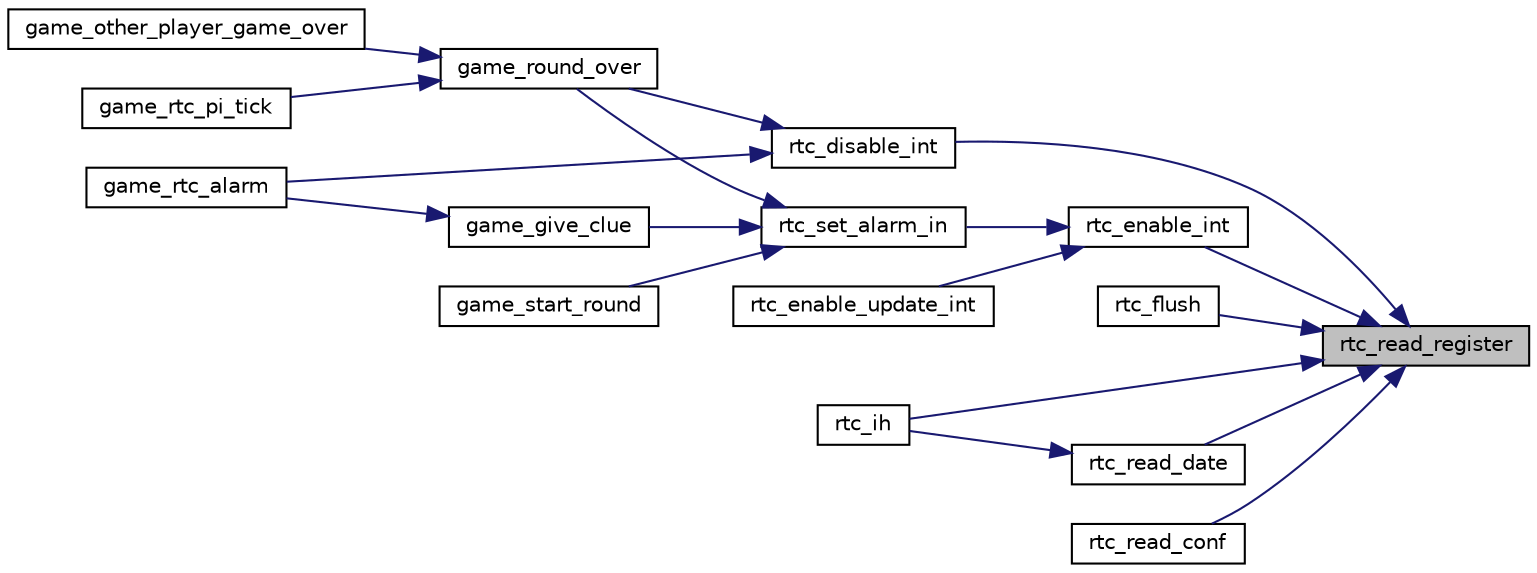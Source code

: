 digraph "rtc_read_register"
{
 // LATEX_PDF_SIZE
  edge [fontname="Helvetica",fontsize="10",labelfontname="Helvetica",labelfontsize="10"];
  node [fontname="Helvetica",fontsize="10",shape=record];
  rankdir="RL";
  Node1 [label="rtc_read_register",height=0.2,width=0.4,color="black", fillcolor="grey75", style="filled", fontcolor="black",tooltip="Reads data from a RTC register."];
  Node1 -> Node2 [dir="back",color="midnightblue",fontsize="10",style="solid",fontname="Helvetica"];
  Node2 [label="rtc_disable_int",height=0.2,width=0.4,color="black", fillcolor="white", style="filled",URL="$group__rtc.html#gad0e26524911e8ec8710cd8364fcd924a",tooltip="Disables a type of interrupt."];
  Node2 -> Node3 [dir="back",color="midnightblue",fontsize="10",style="solid",fontname="Helvetica"];
  Node3 [label="game_round_over",height=0.2,width=0.4,color="black", fillcolor="white", style="filled",URL="$group__game.html#ga3e3b7cd44197d8a1bd11f7f82aa3c767",tooltip="Ends the current round."];
  Node3 -> Node4 [dir="back",color="midnightblue",fontsize="10",style="solid",fontname="Helvetica"];
  Node4 [label="game_other_player_game_over",height=0.2,width=0.4,color="black", fillcolor="white", style="filled",URL="$group__game.html#ga1fde03513252d4441ff2ba62672da7a6",tooltip="Ends the game due to the other player."];
  Node3 -> Node5 [dir="back",color="midnightblue",fontsize="10",style="solid",fontname="Helvetica"];
  Node5 [label="game_rtc_pi_tick",height=0.2,width=0.4,color="black", fillcolor="white", style="filled",URL="$group__game.html#ga159cd81ebf01a5ccd6a0f96aaffb2530",tooltip="Updates the game due to a rtc periodic interrupt."];
  Node2 -> Node6 [dir="back",color="midnightblue",fontsize="10",style="solid",fontname="Helvetica"];
  Node6 [label="game_rtc_alarm",height=0.2,width=0.4,color="black", fillcolor="white", style="filled",URL="$group__game.html#ga3f61372930dd958f7499a110ce2bd7d6",tooltip="Updates the game due to a rtc alarm interrupt."];
  Node1 -> Node7 [dir="back",color="midnightblue",fontsize="10",style="solid",fontname="Helvetica"];
  Node7 [label="rtc_enable_int",height=0.2,width=0.4,color="black", fillcolor="white", style="filled",URL="$group__rtc.html#ga2780c6d57b30b6d1804927a1d5c1dd1b",tooltip="Enables a type of interrupt with the given configuration."];
  Node7 -> Node8 [dir="back",color="midnightblue",fontsize="10",style="solid",fontname="Helvetica"];
  Node8 [label="rtc_enable_update_int",height=0.2,width=0.4,color="black", fillcolor="white", style="filled",URL="$group__rtc.html#gaeb3c7fbcf89e53d83750885ed7ac59a3",tooltip="Enables RTC update interrupts."];
  Node7 -> Node9 [dir="back",color="midnightblue",fontsize="10",style="solid",fontname="Helvetica"];
  Node9 [label="rtc_set_alarm_in",height=0.2,width=0.4,color="black", fillcolor="white", style="filled",URL="$group__rtc.html#ga49dc9bc6e37a97deaf7ee0dc0f9110e1",tooltip="Sets an alarm with remaining time to alarm from now."];
  Node9 -> Node10 [dir="back",color="midnightblue",fontsize="10",style="solid",fontname="Helvetica"];
  Node10 [label="game_give_clue",height=0.2,width=0.4,color="black", fillcolor="white", style="filled",URL="$group__game.html#ga82a8aa816fdf22cb3d705dfa56c594f7",tooltip="Gives a clue to the word to guess."];
  Node10 -> Node6 [dir="back",color="midnightblue",fontsize="10",style="solid",fontname="Helvetica"];
  Node9 -> Node3 [dir="back",color="midnightblue",fontsize="10",style="solid",fontname="Helvetica"];
  Node9 -> Node11 [dir="back",color="midnightblue",fontsize="10",style="solid",fontname="Helvetica"];
  Node11 [label="game_start_round",height=0.2,width=0.4,color="black", fillcolor="white", style="filled",URL="$group__game.html#gad7c180906d7acb4776f4db147f289d7c",tooltip="Starts the already created round."];
  Node1 -> Node12 [dir="back",color="midnightblue",fontsize="10",style="solid",fontname="Helvetica"];
  Node12 [label="rtc_flush",height=0.2,width=0.4,color="black", fillcolor="white", style="filled",URL="$group__rtc.html#gaf8d4c8749623ec7f09620089216ec75e",tooltip="Flushes RTC older interrupt notifications by reading the register C."];
  Node1 -> Node13 [dir="back",color="midnightblue",fontsize="10",style="solid",fontname="Helvetica"];
  Node13 [label="rtc_ih",height=0.2,width=0.4,color="black", fillcolor="white", style="filled",URL="$group__rtc.html#ga75dad42881d64cf07cf1bdc2979a7056",tooltip="RTC interrupt handler."];
  Node1 -> Node14 [dir="back",color="midnightblue",fontsize="10",style="solid",fontname="Helvetica"];
  Node14 [label="rtc_read_conf",height=0.2,width=0.4,color="black", fillcolor="white", style="filled",URL="$group__rtc.html#ga1b33c2156c2ebefbe73d2ceeb7314fea",tooltip="Prints the content of RTC registers A, B, C and D."];
  Node1 -> Node15 [dir="back",color="midnightblue",fontsize="10",style="solid",fontname="Helvetica"];
  Node15 [label="rtc_read_date",height=0.2,width=0.4,color="black", fillcolor="white", style="filled",URL="$group__rtc.html#ga4c1a7a6487a05aec45012e5298134758",tooltip="Reads the current date from the RTC and stores it inside the rtc module."];
  Node15 -> Node13 [dir="back",color="midnightblue",fontsize="10",style="solid",fontname="Helvetica"];
}
